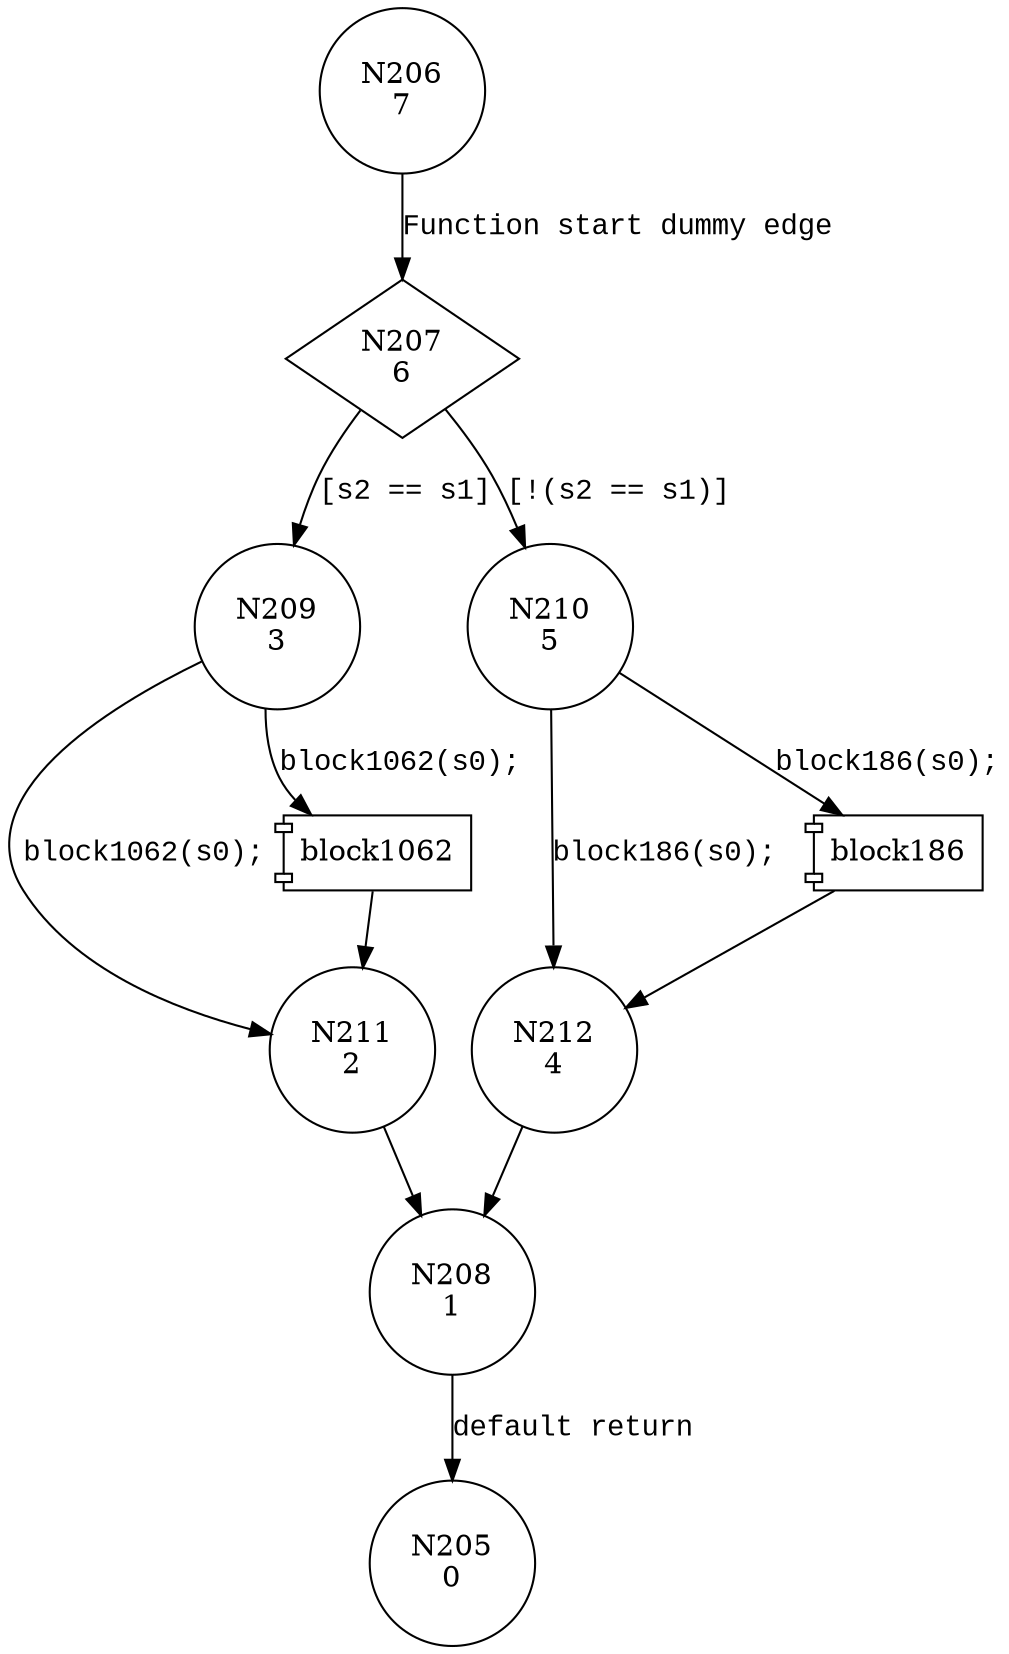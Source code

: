 digraph jump175 {
207 [shape="diamond" label="N207\n6"]
209 [shape="circle" label="N209\n3"]
210 [shape="circle" label="N210\n5"]
212 [shape="circle" label="N212\n4"]
208 [shape="circle" label="N208\n1"]
205 [shape="circle" label="N205\n0"]
211 [shape="circle" label="N211\n2"]
206 [shape="circle" label="N206\n7"]
207 -> 209 [label="[s2 == s1]" fontname="Courier New"]
207 -> 210 [label="[!(s2 == s1)]" fontname="Courier New"]
100165 [shape="component" label="block186"]
210 -> 100165 [label="block186(s0);" fontname="Courier New"]
100165 -> 212 [label="" fontname="Courier New"]
210 -> 212 [label="block186(s0);" fontname="Courier New"]
212 -> 208 [label="" fontname="Courier New"]
208 -> 205 [label="default return" fontname="Courier New"]
100166 [shape="component" label="block1062"]
209 -> 100166 [label="block1062(s0);" fontname="Courier New"]
100166 -> 211 [label="" fontname="Courier New"]
209 -> 211 [label="block1062(s0);" fontname="Courier New"]
211 -> 208 [label="" fontname="Courier New"]
206 -> 207 [label="Function start dummy edge" fontname="Courier New"]
}